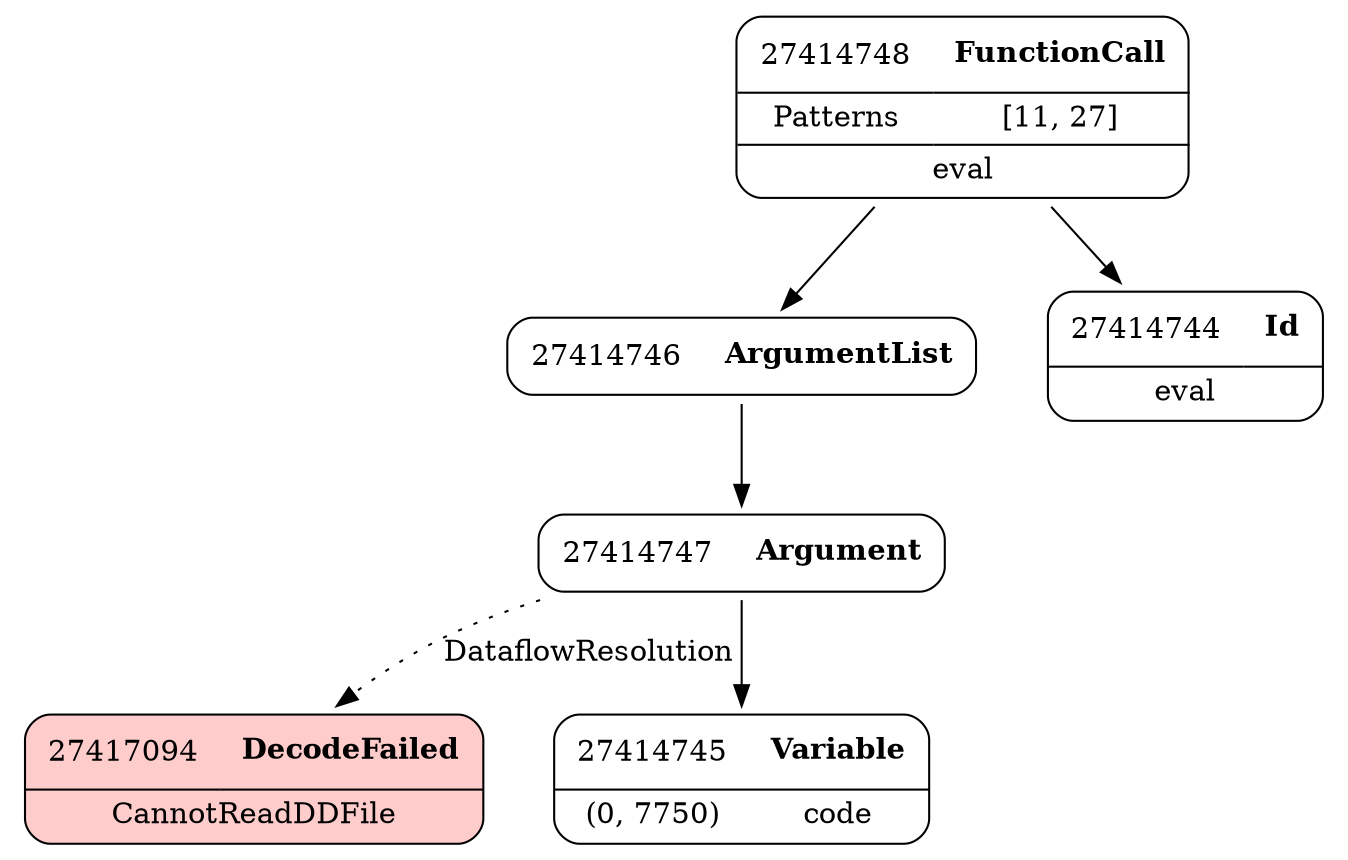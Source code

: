 digraph ast {
node [shape=none];
27417094 [label=<<TABLE border='1' cellspacing='0' cellpadding='10' style='rounded' bgcolor='#FFCCCC' ><TR><TD border='0'>27417094</TD><TD border='0'><B>DecodeFailed</B></TD></TR><HR/><TR><TD border='0' cellpadding='5' colspan='2'>CannotReadDDFile</TD></TR></TABLE>>];
27414746 [label=<<TABLE border='1' cellspacing='0' cellpadding='10' style='rounded' ><TR><TD border='0'>27414746</TD><TD border='0'><B>ArgumentList</B></TD></TR></TABLE>>];
27414746 -> 27414747 [weight=2];
27414747 [label=<<TABLE border='1' cellspacing='0' cellpadding='10' style='rounded' ><TR><TD border='0'>27414747</TD><TD border='0'><B>Argument</B></TD></TR></TABLE>>];
27414747 -> 27414745 [weight=2];
27414747 -> 27417094 [style=dotted,label=DataflowResolution];
27414744 [label=<<TABLE border='1' cellspacing='0' cellpadding='10' style='rounded' ><TR><TD border='0'>27414744</TD><TD border='0'><B>Id</B></TD></TR><HR/><TR><TD border='0' cellpadding='5' colspan='2'>eval</TD></TR></TABLE>>];
27414745 [label=<<TABLE border='1' cellspacing='0' cellpadding='10' style='rounded' ><TR><TD border='0'>27414745</TD><TD border='0'><B>Variable</B></TD></TR><HR/><TR><TD border='0' cellpadding='5'>(0, 7750)</TD><TD border='0' cellpadding='5'>code</TD></TR></TABLE>>];
27414748 [label=<<TABLE border='1' cellspacing='0' cellpadding='10' style='rounded' ><TR><TD border='0'>27414748</TD><TD border='0'><B>FunctionCall</B></TD></TR><HR/><TR><TD border='0' cellpadding='5'>Patterns</TD><TD border='0' cellpadding='5'>[11, 27]</TD></TR><HR/><TR><TD border='0' cellpadding='5' colspan='2'>eval</TD></TR></TABLE>>];
27414748 -> 27414744 [weight=2];
27414748 -> 27414746 [weight=2];
}
